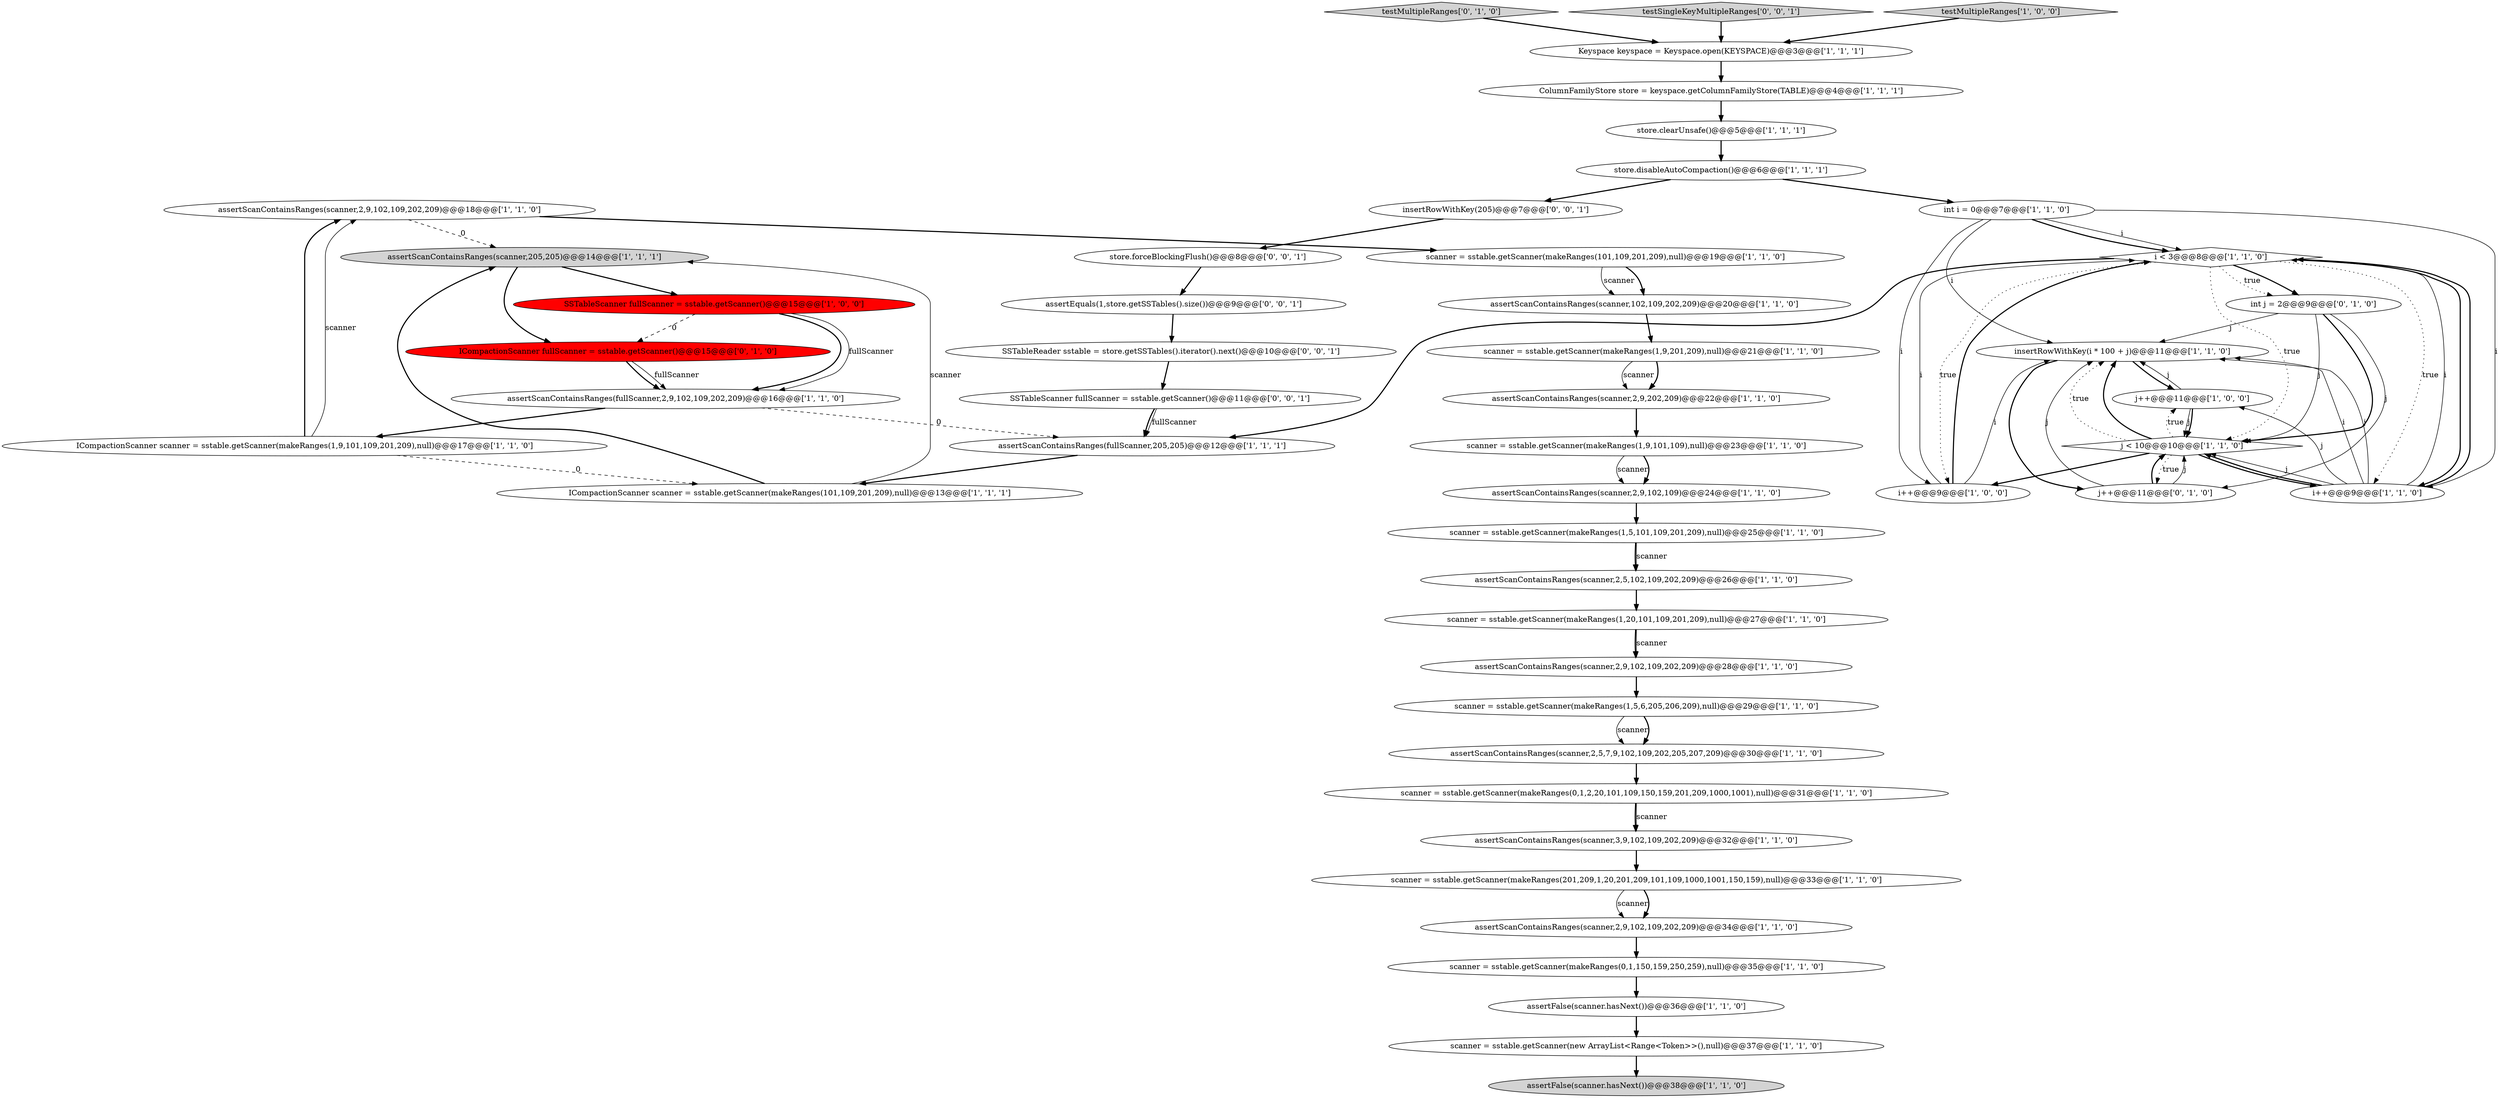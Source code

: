 digraph {
29 [style = filled, label = "scanner = sstable.getScanner(makeRanges(1,20,101,109,201,209),null)@@@27@@@['1', '1', '0']", fillcolor = white, shape = ellipse image = "AAA0AAABBB1BBB"];
40 [style = filled, label = "testMultipleRanges['0', '1', '0']", fillcolor = lightgray, shape = diamond image = "AAA0AAABBB2BBB"];
41 [style = filled, label = "int j = 2@@@9@@@['0', '1', '0']", fillcolor = white, shape = ellipse image = "AAA0AAABBB2BBB"];
15 [style = filled, label = "ColumnFamilyStore store = keyspace.getColumnFamilyStore(TABLE)@@@4@@@['1', '1', '1']", fillcolor = white, shape = ellipse image = "AAA0AAABBB1BBB"];
5 [style = filled, label = "j++@@@11@@@['1', '0', '0']", fillcolor = white, shape = ellipse image = "AAA0AAABBB1BBB"];
45 [style = filled, label = "store.forceBlockingFlush()@@@8@@@['0', '0', '1']", fillcolor = white, shape = ellipse image = "AAA0AAABBB3BBB"];
0 [style = filled, label = "scanner = sstable.getScanner(makeRanges(0,1,2,20,101,109,150,159,201,209,1000,1001),null)@@@31@@@['1', '1', '0']", fillcolor = white, shape = ellipse image = "AAA0AAABBB1BBB"];
4 [style = filled, label = "assertScanContainsRanges(scanner,2,5,102,109,202,209)@@@26@@@['1', '1', '0']", fillcolor = white, shape = ellipse image = "AAA0AAABBB1BBB"];
19 [style = filled, label = "assertScanContainsRanges(fullScanner,205,205)@@@12@@@['1', '1', '1']", fillcolor = white, shape = ellipse image = "AAA0AAABBB1BBB"];
38 [style = filled, label = "Keyspace keyspace = Keyspace.open(KEYSPACE)@@@3@@@['1', '1', '1']", fillcolor = white, shape = ellipse image = "AAA0AAABBB1BBB"];
6 [style = filled, label = "assertScanContainsRanges(scanner,205,205)@@@14@@@['1', '1', '1']", fillcolor = lightgray, shape = ellipse image = "AAA0AAABBB1BBB"];
3 [style = filled, label = "assertScanContainsRanges(scanner,2,9,202,209)@@@22@@@['1', '1', '0']", fillcolor = white, shape = ellipse image = "AAA0AAABBB1BBB"];
30 [style = filled, label = "assertScanContainsRanges(scanner,3,9,102,109,202,209)@@@32@@@['1', '1', '0']", fillcolor = white, shape = ellipse image = "AAA0AAABBB1BBB"];
13 [style = filled, label = "assertScanContainsRanges(scanner,2,9,102,109,202,209)@@@34@@@['1', '1', '0']", fillcolor = white, shape = ellipse image = "AAA0AAABBB1BBB"];
25 [style = filled, label = "assertFalse(scanner.hasNext())@@@36@@@['1', '1', '0']", fillcolor = white, shape = ellipse image = "AAA0AAABBB1BBB"];
8 [style = filled, label = "i < 3@@@8@@@['1', '1', '0']", fillcolor = white, shape = diamond image = "AAA0AAABBB1BBB"];
21 [style = filled, label = "scanner = sstable.getScanner(makeRanges(1,9,101,109),null)@@@23@@@['1', '1', '0']", fillcolor = white, shape = ellipse image = "AAA0AAABBB1BBB"];
16 [style = filled, label = "store.clearUnsafe()@@@5@@@['1', '1', '1']", fillcolor = white, shape = ellipse image = "AAA0AAABBB1BBB"];
1 [style = filled, label = "assertScanContainsRanges(scanner,102,109,202,209)@@@20@@@['1', '1', '0']", fillcolor = white, shape = ellipse image = "AAA0AAABBB1BBB"];
17 [style = filled, label = "assertScanContainsRanges(scanner,2,9,102,109)@@@24@@@['1', '1', '0']", fillcolor = white, shape = ellipse image = "AAA0AAABBB1BBB"];
27 [style = filled, label = "SSTableScanner fullScanner = sstable.getScanner()@@@15@@@['1', '0', '0']", fillcolor = red, shape = ellipse image = "AAA1AAABBB1BBB"];
22 [style = filled, label = "ICompactionScanner scanner = sstable.getScanner(makeRanges(1,9,101,109,201,209),null)@@@17@@@['1', '1', '0']", fillcolor = white, shape = ellipse image = "AAA0AAABBB1BBB"];
46 [style = filled, label = "testSingleKeyMultipleRanges['0', '0', '1']", fillcolor = lightgray, shape = diamond image = "AAA0AAABBB3BBB"];
37 [style = filled, label = "assertFalse(scanner.hasNext())@@@38@@@['1', '1', '0']", fillcolor = lightgray, shape = ellipse image = "AAA0AAABBB1BBB"];
48 [style = filled, label = "insertRowWithKey(205)@@@7@@@['0', '0', '1']", fillcolor = white, shape = ellipse image = "AAA0AAABBB3BBB"];
44 [style = filled, label = "SSTableScanner fullScanner = sstable.getScanner()@@@11@@@['0', '0', '1']", fillcolor = white, shape = ellipse image = "AAA0AAABBB3BBB"];
32 [style = filled, label = "i++@@@9@@@['1', '1', '0']", fillcolor = white, shape = ellipse image = "AAA0AAABBB1BBB"];
23 [style = filled, label = "scanner = sstable.getScanner(makeRanges(0,1,150,159,250,259),null)@@@35@@@['1', '1', '0']", fillcolor = white, shape = ellipse image = "AAA0AAABBB1BBB"];
43 [style = filled, label = "SSTableReader sstable = store.getSSTables().iterator().next()@@@10@@@['0', '0', '1']", fillcolor = white, shape = ellipse image = "AAA0AAABBB3BBB"];
34 [style = filled, label = "assertScanContainsRanges(fullScanner,2,9,102,109,202,209)@@@16@@@['1', '1', '0']", fillcolor = white, shape = ellipse image = "AAA0AAABBB1BBB"];
18 [style = filled, label = "int i = 0@@@7@@@['1', '1', '0']", fillcolor = white, shape = ellipse image = "AAA0AAABBB1BBB"];
47 [style = filled, label = "assertEquals(1,store.getSSTables().size())@@@9@@@['0', '0', '1']", fillcolor = white, shape = ellipse image = "AAA0AAABBB3BBB"];
12 [style = filled, label = "scanner = sstable.getScanner(makeRanges(1,5,6,205,206,209),null)@@@29@@@['1', '1', '0']", fillcolor = white, shape = ellipse image = "AAA0AAABBB1BBB"];
14 [style = filled, label = "scanner = sstable.getScanner(makeRanges(201,209,1,20,201,209,101,109,1000,1001,150,159),null)@@@33@@@['1', '1', '0']", fillcolor = white, shape = ellipse image = "AAA0AAABBB1BBB"];
26 [style = filled, label = "store.disableAutoCompaction()@@@6@@@['1', '1', '1']", fillcolor = white, shape = ellipse image = "AAA0AAABBB1BBB"];
35 [style = filled, label = "scanner = sstable.getScanner(makeRanges(1,9,201,209),null)@@@21@@@['1', '1', '0']", fillcolor = white, shape = ellipse image = "AAA0AAABBB1BBB"];
9 [style = filled, label = "i++@@@9@@@['1', '0', '0']", fillcolor = white, shape = ellipse image = "AAA0AAABBB1BBB"];
39 [style = filled, label = "ICompactionScanner fullScanner = sstable.getScanner()@@@15@@@['0', '1', '0']", fillcolor = red, shape = ellipse image = "AAA1AAABBB2BBB"];
28 [style = filled, label = "insertRowWithKey(i * 100 + j)@@@11@@@['1', '1', '0']", fillcolor = white, shape = ellipse image = "AAA0AAABBB1BBB"];
7 [style = filled, label = "assertScanContainsRanges(scanner,2,9,102,109,202,209)@@@18@@@['1', '1', '0']", fillcolor = white, shape = ellipse image = "AAA0AAABBB1BBB"];
20 [style = filled, label = "assertScanContainsRanges(scanner,2,9,102,109,202,209)@@@28@@@['1', '1', '0']", fillcolor = white, shape = ellipse image = "AAA0AAABBB1BBB"];
33 [style = filled, label = "j < 10@@@10@@@['1', '1', '0']", fillcolor = white, shape = diamond image = "AAA0AAABBB1BBB"];
42 [style = filled, label = "j++@@@11@@@['0', '1', '0']", fillcolor = white, shape = ellipse image = "AAA0AAABBB2BBB"];
31 [style = filled, label = "scanner = sstable.getScanner(makeRanges(1,5,101,109,201,209),null)@@@25@@@['1', '1', '0']", fillcolor = white, shape = ellipse image = "AAA0AAABBB1BBB"];
36 [style = filled, label = "assertScanContainsRanges(scanner,2,5,7,9,102,109,202,205,207,209)@@@30@@@['1', '1', '0']", fillcolor = white, shape = ellipse image = "AAA0AAABBB1BBB"];
11 [style = filled, label = "ICompactionScanner scanner = sstable.getScanner(makeRanges(101,109,201,209),null)@@@13@@@['1', '1', '1']", fillcolor = white, shape = ellipse image = "AAA0AAABBB1BBB"];
10 [style = filled, label = "testMultipleRanges['1', '0', '0']", fillcolor = lightgray, shape = diamond image = "AAA0AAABBB1BBB"];
24 [style = filled, label = "scanner = sstable.getScanner(new ArrayList<Range<Token>>(),null)@@@37@@@['1', '1', '0']", fillcolor = white, shape = ellipse image = "AAA0AAABBB1BBB"];
2 [style = filled, label = "scanner = sstable.getScanner(makeRanges(101,109,201,209),null)@@@19@@@['1', '1', '0']", fillcolor = white, shape = ellipse image = "AAA0AAABBB1BBB"];
0->30 [style = bold, label=""];
33->28 [style = dotted, label="true"];
44->19 [style = bold, label=""];
19->11 [style = bold, label=""];
40->38 [style = bold, label=""];
38->15 [style = bold, label=""];
36->0 [style = bold, label=""];
14->13 [style = solid, label="scanner"];
22->7 [style = solid, label="scanner"];
32->28 [style = solid, label="i"];
30->14 [style = bold, label=""];
9->8 [style = solid, label="i"];
5->33 [style = solid, label="j"];
28->42 [style = bold, label=""];
43->44 [style = bold, label=""];
0->30 [style = solid, label="scanner"];
41->42 [style = solid, label="j"];
39->34 [style = solid, label="fullScanner"];
9->28 [style = solid, label="i"];
18->9 [style = solid, label="i"];
5->28 [style = solid, label="j"];
23->25 [style = bold, label=""];
46->38 [style = bold, label=""];
28->5 [style = bold, label=""];
5->33 [style = bold, label=""];
39->34 [style = bold, label=""];
33->28 [style = bold, label=""];
42->33 [style = solid, label="j"];
16->26 [style = bold, label=""];
41->28 [style = solid, label="j"];
31->4 [style = bold, label=""];
1->35 [style = bold, label=""];
47->43 [style = bold, label=""];
32->28 [style = solid, label="j"];
42->28 [style = solid, label="j"];
34->19 [style = dashed, label="0"];
9->8 [style = bold, label=""];
22->7 [style = bold, label=""];
32->8 [style = solid, label="i"];
25->24 [style = bold, label=""];
29->20 [style = bold, label=""];
22->11 [style = dashed, label="0"];
8->33 [style = dotted, label="true"];
7->2 [style = bold, label=""];
32->33 [style = solid, label="j"];
29->20 [style = solid, label="scanner"];
26->48 [style = bold, label=""];
6->39 [style = bold, label=""];
18->8 [style = solid, label="i"];
21->17 [style = solid, label="scanner"];
8->41 [style = bold, label=""];
35->3 [style = bold, label=""];
18->32 [style = solid, label="i"];
12->36 [style = solid, label="scanner"];
2->1 [style = bold, label=""];
12->36 [style = bold, label=""];
4->29 [style = bold, label=""];
8->41 [style = dotted, label="true"];
32->5 [style = solid, label="j"];
32->33 [style = bold, label=""];
6->27 [style = bold, label=""];
32->8 [style = bold, label=""];
27->34 [style = bold, label=""];
27->39 [style = dashed, label="0"];
44->19 [style = solid, label="fullScanner"];
3->21 [style = bold, label=""];
33->32 [style = bold, label=""];
18->8 [style = bold, label=""];
41->33 [style = bold, label=""];
14->13 [style = bold, label=""];
8->9 [style = dotted, label="true"];
10->38 [style = bold, label=""];
2->1 [style = solid, label="scanner"];
8->32 [style = bold, label=""];
31->4 [style = solid, label="scanner"];
41->33 [style = solid, label="j"];
8->19 [style = bold, label=""];
17->31 [style = bold, label=""];
11->6 [style = bold, label=""];
11->6 [style = solid, label="scanner"];
42->33 [style = bold, label=""];
8->32 [style = dotted, label="true"];
15->16 [style = bold, label=""];
33->9 [style = bold, label=""];
34->22 [style = bold, label=""];
7->6 [style = dashed, label="0"];
48->45 [style = bold, label=""];
33->42 [style = dotted, label="true"];
33->5 [style = dotted, label="true"];
20->12 [style = bold, label=""];
24->37 [style = bold, label=""];
18->28 [style = solid, label="i"];
13->23 [style = bold, label=""];
45->47 [style = bold, label=""];
27->34 [style = solid, label="fullScanner"];
21->17 [style = bold, label=""];
35->3 [style = solid, label="scanner"];
26->18 [style = bold, label=""];
}
